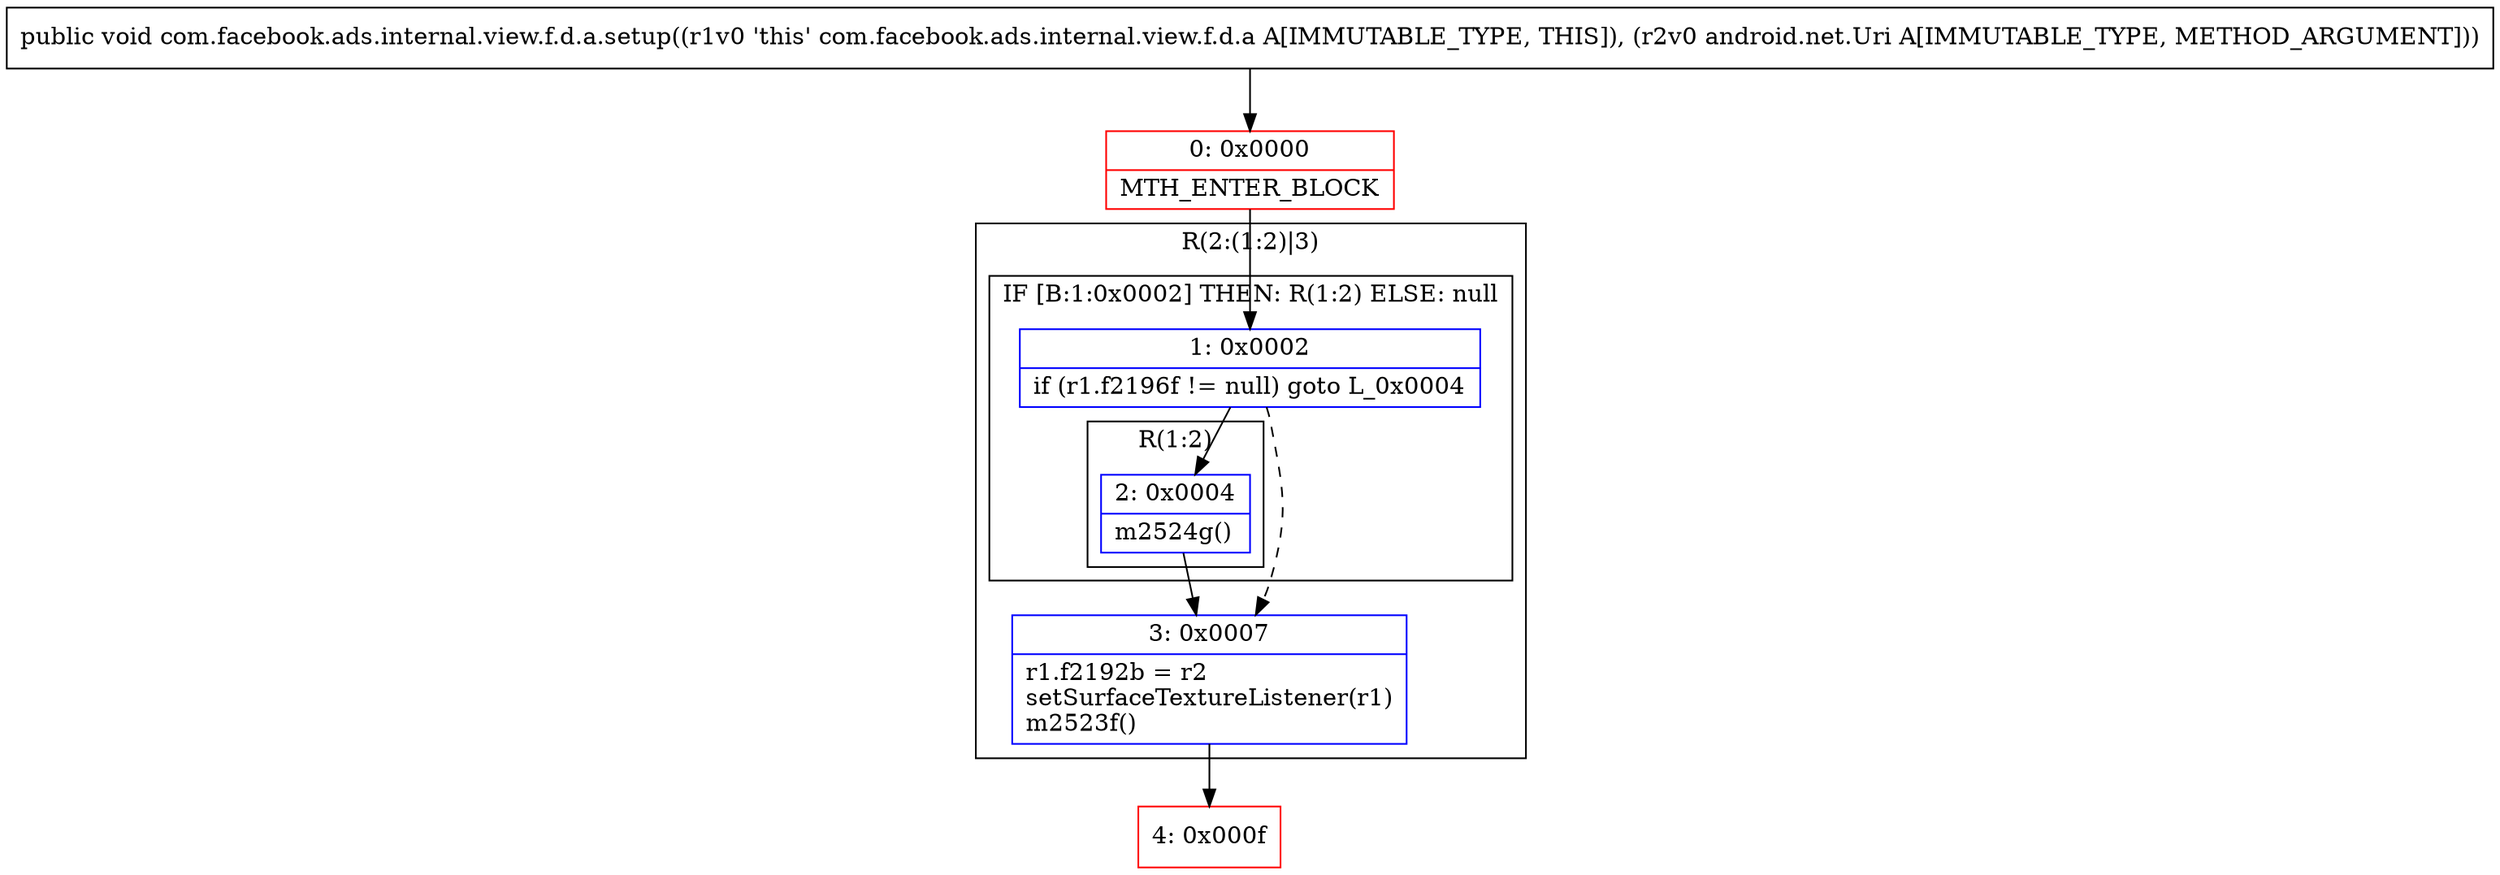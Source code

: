 digraph "CFG forcom.facebook.ads.internal.view.f.d.a.setup(Landroid\/net\/Uri;)V" {
subgraph cluster_Region_1938190334 {
label = "R(2:(1:2)|3)";
node [shape=record,color=blue];
subgraph cluster_IfRegion_878103301 {
label = "IF [B:1:0x0002] THEN: R(1:2) ELSE: null";
node [shape=record,color=blue];
Node_1 [shape=record,label="{1\:\ 0x0002|if (r1.f2196f != null) goto L_0x0004\l}"];
subgraph cluster_Region_48684298 {
label = "R(1:2)";
node [shape=record,color=blue];
Node_2 [shape=record,label="{2\:\ 0x0004|m2524g()\l}"];
}
}
Node_3 [shape=record,label="{3\:\ 0x0007|r1.f2192b = r2\lsetSurfaceTextureListener(r1)\lm2523f()\l}"];
}
Node_0 [shape=record,color=red,label="{0\:\ 0x0000|MTH_ENTER_BLOCK\l}"];
Node_4 [shape=record,color=red,label="{4\:\ 0x000f}"];
MethodNode[shape=record,label="{public void com.facebook.ads.internal.view.f.d.a.setup((r1v0 'this' com.facebook.ads.internal.view.f.d.a A[IMMUTABLE_TYPE, THIS]), (r2v0 android.net.Uri A[IMMUTABLE_TYPE, METHOD_ARGUMENT])) }"];
MethodNode -> Node_0;
Node_1 -> Node_2;
Node_1 -> Node_3[style=dashed];
Node_2 -> Node_3;
Node_3 -> Node_4;
Node_0 -> Node_1;
}

